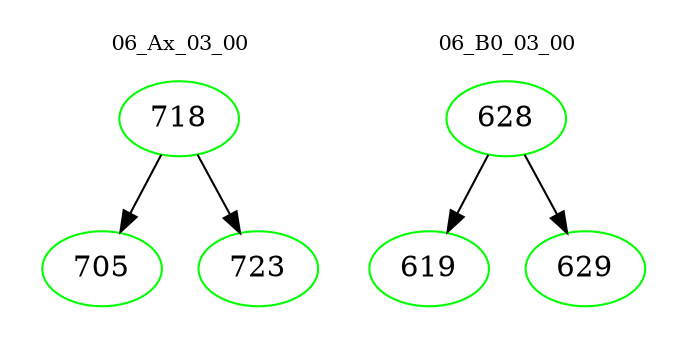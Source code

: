 digraph{
subgraph cluster_0 {
color = white
label = "06_Ax_03_00";
fontsize=10;
T0_718 [label="718", color="green"]
T0_718 -> T0_705 [color="black"]
T0_705 [label="705", color="green"]
T0_718 -> T0_723 [color="black"]
T0_723 [label="723", color="green"]
}
subgraph cluster_1 {
color = white
label = "06_B0_03_00";
fontsize=10;
T1_628 [label="628", color="green"]
T1_628 -> T1_619 [color="black"]
T1_619 [label="619", color="green"]
T1_628 -> T1_629 [color="black"]
T1_629 [label="629", color="green"]
}
}
